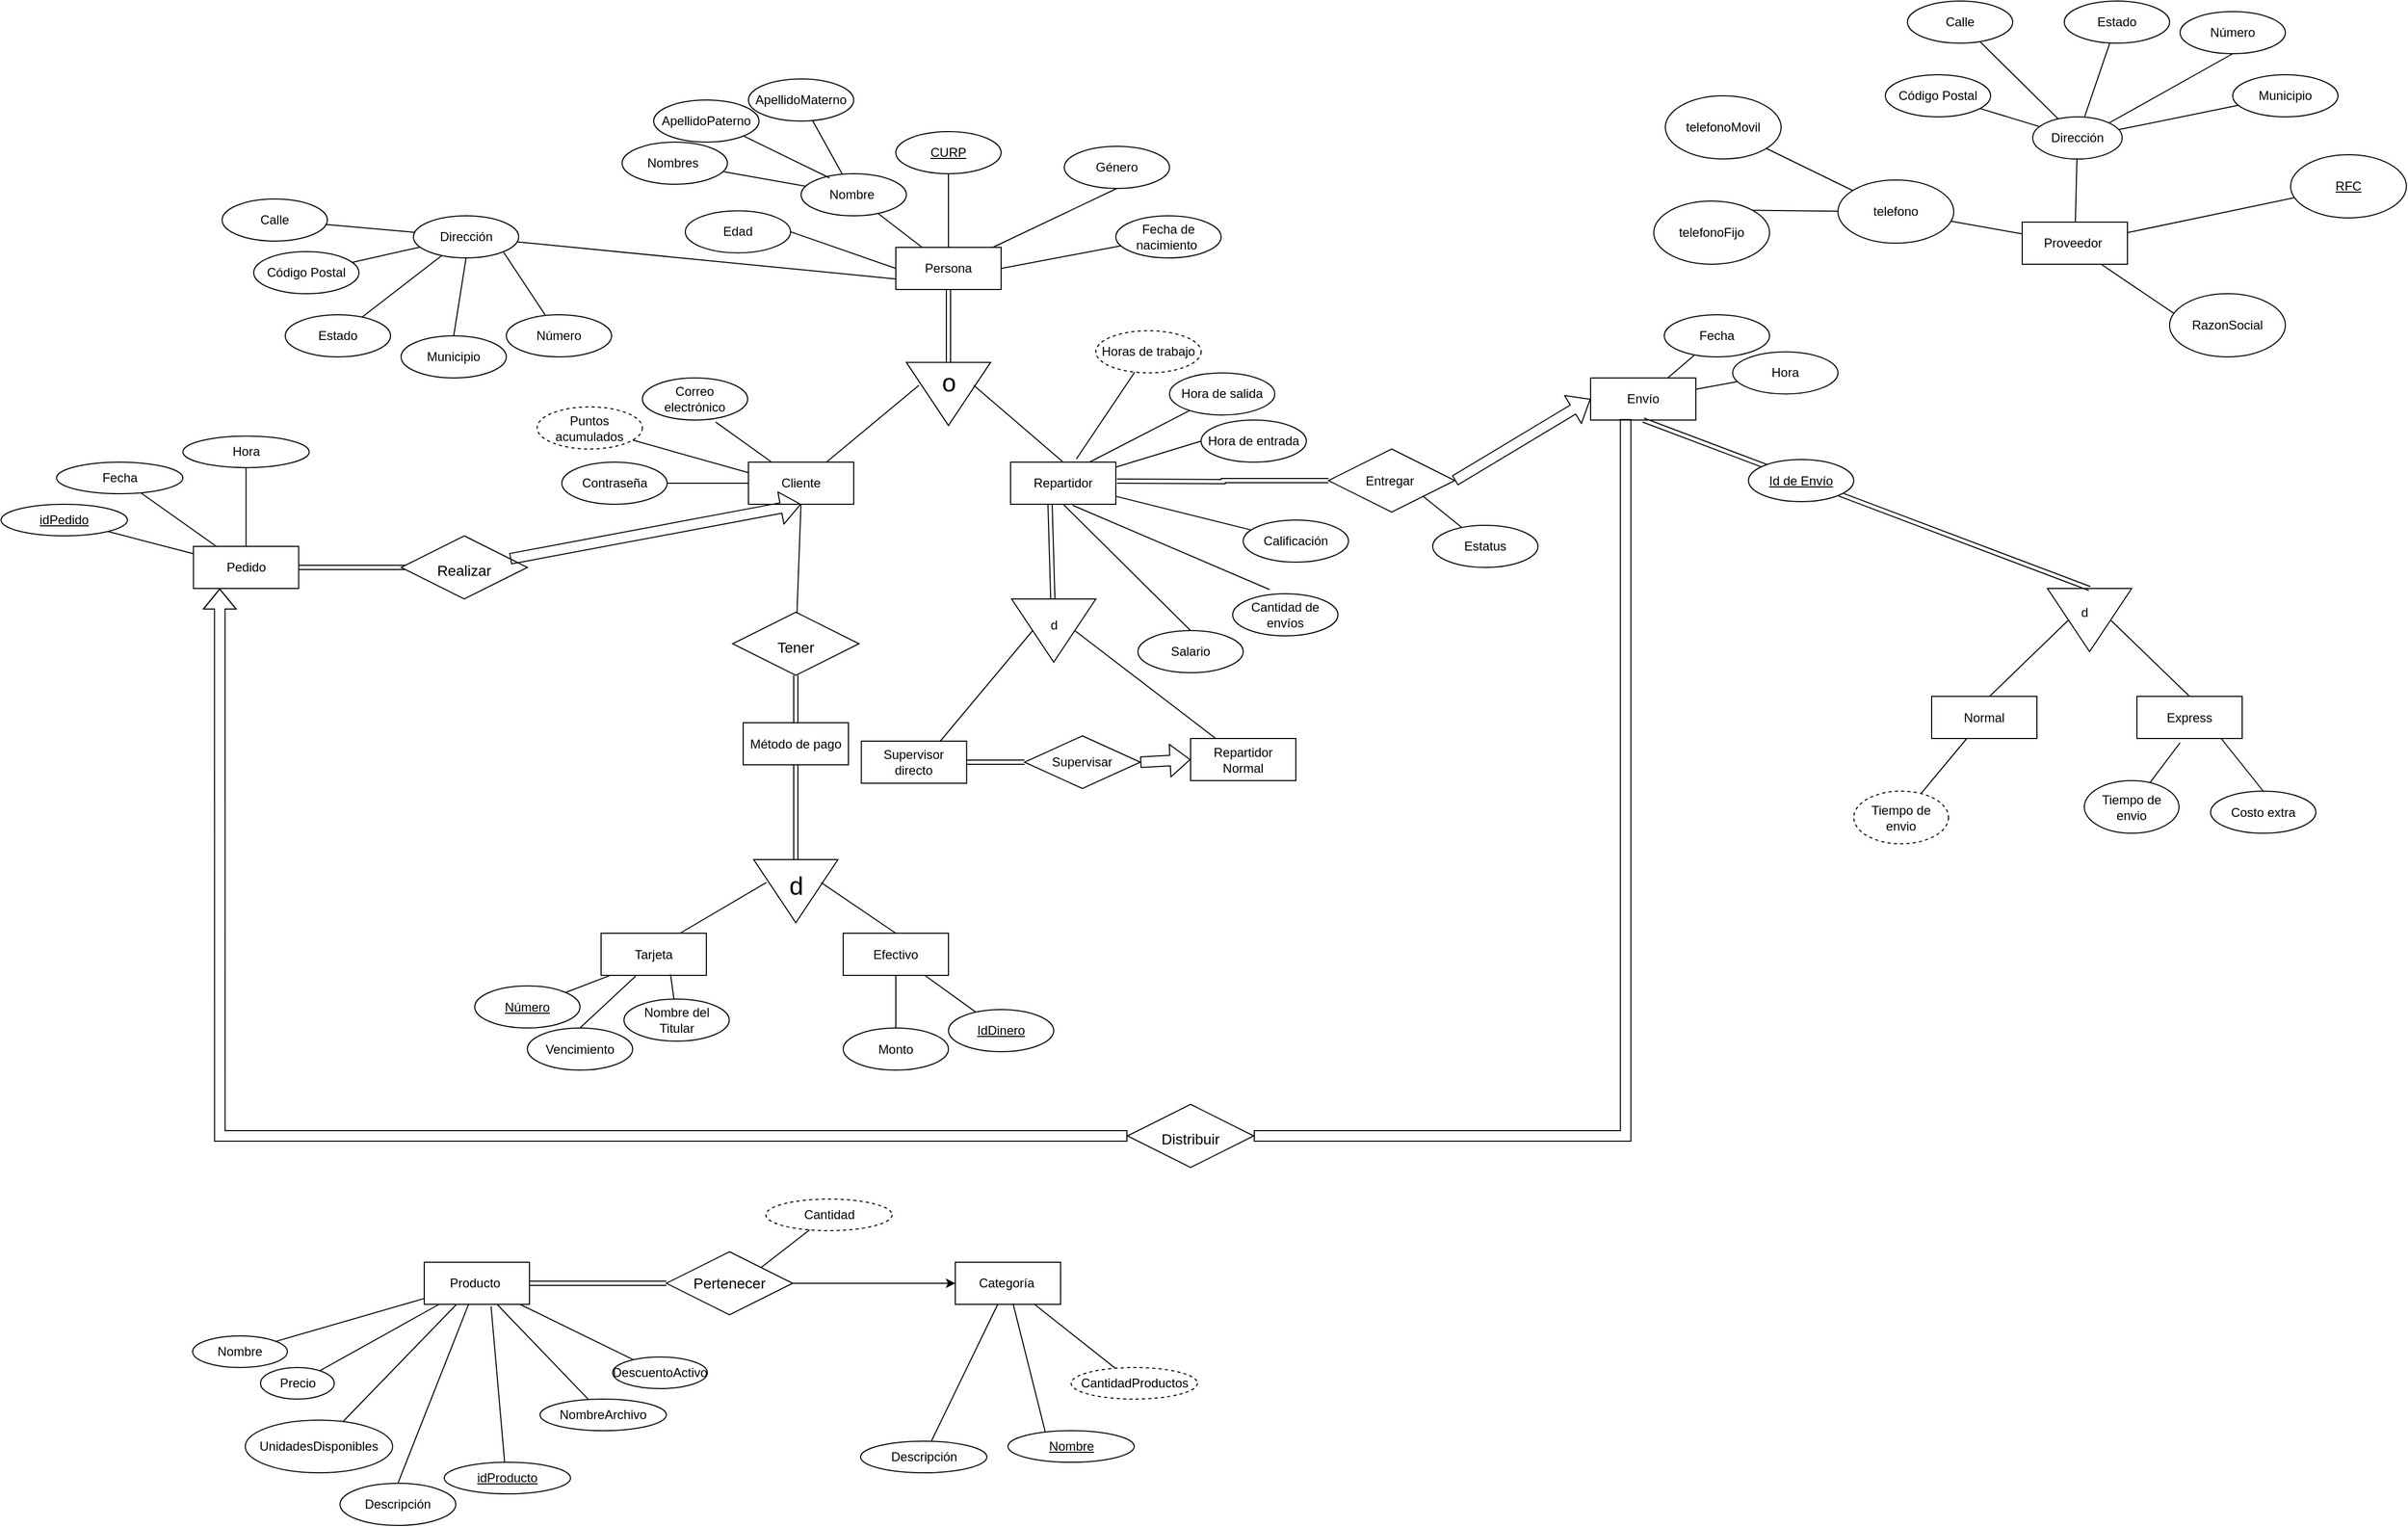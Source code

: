 <mxfile version="15.5.8" type="google"><diagram id="r51IKXfmJ5CXEu70TDEH" name="Page-1"><mxGraphModel dx="1818" dy="1662" grid="1" gridSize="10" guides="1" tooltips="1" connect="1" arrows="1" fold="1" page="1" pageScale="1" pageWidth="827" pageHeight="1169" math="0" shadow="0"><root><mxCell id="0"/><mxCell id="1" parent="0"/><mxCell id="JWpVpYklfuY30znDX_oV-1" value="Persona" style="whiteSpace=wrap;html=1;align=center;" parent="1" vertex="1"><mxGeometry x="150" y="-424" width="100" height="40" as="geometry"/></mxCell><mxCell id="JWpVpYklfuY30znDX_oV-2" value="Proveedor&amp;nbsp;" style="whiteSpace=wrap;html=1;align=center;" parent="1" vertex="1"><mxGeometry x="1220" y="-448.0" width="100" height="40" as="geometry"/></mxCell><mxCell id="JWpVpYklfuY30znDX_oV-3" value="Producto&amp;nbsp;" style="whiteSpace=wrap;html=1;align=center;" parent="1" vertex="1"><mxGeometry x="-298" y="540" width="100" height="40" as="geometry"/></mxCell><mxCell id="xQgZ9O0J-ktC7i81L3Jg-25" style="edgeStyle=none;rounded=0;orthogonalLoop=1;jettySize=auto;html=1;fontSize=14;endArrow=none;endFill=0;" parent="1" source="JWpVpYklfuY30znDX_oV-6" target="xQgZ9O0J-ktC7i81L3Jg-24" edge="1"><mxGeometry relative="1" as="geometry"/></mxCell><mxCell id="xQgZ9O0J-ktC7i81L3Jg-26" style="edgeStyle=none;rounded=0;orthogonalLoop=1;jettySize=auto;html=1;fontSize=14;endArrow=none;endFill=0;" parent="1" source="JWpVpYklfuY30znDX_oV-6" target="xQgZ9O0J-ktC7i81L3Jg-22" edge="1"><mxGeometry relative="1" as="geometry"/></mxCell><mxCell id="xQgZ9O0J-ktC7i81L3Jg-27" style="edgeStyle=none;rounded=0;orthogonalLoop=1;jettySize=auto;html=1;fontSize=14;endArrow=none;endFill=0;" parent="1" source="JWpVpYklfuY30znDX_oV-6" target="xQgZ9O0J-ktC7i81L3Jg-23" edge="1"><mxGeometry relative="1" as="geometry"/></mxCell><mxCell id="JWpVpYklfuY30znDX_oV-107" style="edgeStyle=orthogonalEdgeStyle;rounded=0;orthogonalLoop=1;jettySize=auto;html=1;exitX=1;exitY=0.5;exitDx=0;exitDy=0;entryX=0.25;entryY=0.5;entryDx=0;entryDy=0;entryPerimeter=0;fontSize=14;shape=link;" parent="1" source="JWpVpYklfuY30znDX_oV-6" target="JWpVpYklfuY30znDX_oV-101" edge="1"><mxGeometry relative="1" as="geometry"/></mxCell><mxCell id="JWpVpYklfuY30znDX_oV-6" value="Pedido" style="whiteSpace=wrap;html=1;align=center;" parent="1" vertex="1"><mxGeometry x="-517.25" y="-140" width="100" height="40" as="geometry"/></mxCell><mxCell id="JWpVpYklfuY30znDX_oV-7" value="Nombre&amp;nbsp;" style="ellipse;whiteSpace=wrap;html=1;align=center;" parent="1" vertex="1"><mxGeometry x="60" y="-494" width="100" height="40" as="geometry"/></mxCell><mxCell id="JWpVpYklfuY30znDX_oV-8" value="ApellidoMaterno" style="ellipse;whiteSpace=wrap;html=1;align=center;" parent="1" vertex="1"><mxGeometry x="10" y="-584" width="100" height="40" as="geometry"/></mxCell><mxCell id="JWpVpYklfuY30znDX_oV-9" value="ApellidoPaterno" style="ellipse;whiteSpace=wrap;html=1;align=center;" parent="1" vertex="1"><mxGeometry x="-80" y="-564" width="100" height="40" as="geometry"/></mxCell><mxCell id="JWpVpYklfuY30znDX_oV-10" value="Nombres&amp;nbsp;" style="ellipse;whiteSpace=wrap;html=1;align=center;" parent="1" vertex="1"><mxGeometry x="-110" y="-524" width="100" height="40" as="geometry"/></mxCell><mxCell id="xQgZ9O0J-ktC7i81L3Jg-17" style="edgeStyle=none;rounded=0;orthogonalLoop=1;jettySize=auto;html=1;fontSize=14;endArrow=none;endFill=0;" parent="1" source="xQgZ9O0J-ktC7i81L3Jg-1" target="JWpVpYklfuY30znDX_oV-3" edge="1"><mxGeometry relative="1" as="geometry"/></mxCell><mxCell id="xQgZ9O0J-ktC7i81L3Jg-1" value="Nombre" style="ellipse;whiteSpace=wrap;html=1;" parent="1" vertex="1"><mxGeometry x="-518" y="610" width="90" height="30" as="geometry"/></mxCell><mxCell id="xQgZ9O0J-ktC7i81L3Jg-14" style="edgeStyle=none;rounded=0;orthogonalLoop=1;jettySize=auto;html=1;fontSize=14;endArrow=none;endFill=0;" parent="1" source="xQgZ9O0J-ktC7i81L3Jg-2" target="JWpVpYklfuY30znDX_oV-3" edge="1"><mxGeometry relative="1" as="geometry"/></mxCell><mxCell id="xQgZ9O0J-ktC7i81L3Jg-2" value="Precio" style="ellipse;whiteSpace=wrap;html=1;" parent="1" vertex="1"><mxGeometry x="-453.5" y="640" width="70" height="30" as="geometry"/></mxCell><mxCell id="JWpVpYklfuY30znDX_oV-12" value="Dirección" style="ellipse;whiteSpace=wrap;html=1;align=center;" parent="1" vertex="1"><mxGeometry x="-308.25" y="-454" width="100" height="40" as="geometry"/></mxCell><mxCell id="JWpVpYklfuY30znDX_oV-13" value="Calle" style="ellipse;whiteSpace=wrap;html=1;align=center;" parent="1" vertex="1"><mxGeometry x="-490" y="-470" width="100" height="40" as="geometry"/></mxCell><mxCell id="JWpVpYklfuY30znDX_oV-14" value="Estado" style="ellipse;whiteSpace=wrap;html=1;align=center;" parent="1" vertex="1"><mxGeometry x="-430" y="-360" width="100" height="40" as="geometry"/></mxCell><mxCell id="xQgZ9O0J-ktC7i81L3Jg-12" style="rounded=0;orthogonalLoop=1;jettySize=auto;html=1;fontSize=14;endArrow=none;endFill=0;" parent="1" source="xQgZ9O0J-ktC7i81L3Jg-3" target="JWpVpYklfuY30znDX_oV-3" edge="1"><mxGeometry relative="1" as="geometry"/></mxCell><mxCell id="xQgZ9O0J-ktC7i81L3Jg-3" value="UnidadesDisponibles" style="ellipse;whiteSpace=wrap;html=1;" parent="1" vertex="1"><mxGeometry x="-468" y="690" width="140" height="50" as="geometry"/></mxCell><mxCell id="JWpVpYklfuY30znDX_oV-15" value="Municipio" style="ellipse;whiteSpace=wrap;html=1;align=center;" parent="1" vertex="1"><mxGeometry x="-320" y="-340" width="100" height="40" as="geometry"/></mxCell><mxCell id="xQgZ9O0J-ktC7i81L3Jg-13" style="edgeStyle=none;rounded=0;orthogonalLoop=1;jettySize=auto;html=1;exitX=0.5;exitY=0;exitDx=0;exitDy=0;fontSize=14;endArrow=none;endFill=0;" parent="1" source="xQgZ9O0J-ktC7i81L3Jg-4" target="JWpVpYklfuY30znDX_oV-3" edge="1"><mxGeometry relative="1" as="geometry"/></mxCell><mxCell id="xQgZ9O0J-ktC7i81L3Jg-4" value="Descripción" style="ellipse;whiteSpace=wrap;html=1;" parent="1" vertex="1"><mxGeometry x="-378" y="750" width="110" height="40" as="geometry"/></mxCell><mxCell id="JWpVpYklfuY30znDX_oV-16" value="Número" style="ellipse;whiteSpace=wrap;html=1;align=center;" parent="1" vertex="1"><mxGeometry x="-220" y="-360" width="100" height="40" as="geometry"/></mxCell><mxCell id="JWpVpYklfuY30znDX_oV-17" value="Género" style="ellipse;whiteSpace=wrap;html=1;align=center;" parent="1" vertex="1"><mxGeometry x="310" y="-520" width="100" height="40" as="geometry"/></mxCell><mxCell id="xQgZ9O0J-ktC7i81L3Jg-16" style="edgeStyle=none;rounded=0;orthogonalLoop=1;jettySize=auto;html=1;fontSize=14;endArrow=none;endFill=0;" parent="1" source="xQgZ9O0J-ktC7i81L3Jg-7" target="JWpVpYklfuY30znDX_oV-3" edge="1"><mxGeometry relative="1" as="geometry"/></mxCell><mxCell id="xQgZ9O0J-ktC7i81L3Jg-7" value="DescuentoActivo" style="ellipse;whiteSpace=wrap;html=1;" parent="1" vertex="1"><mxGeometry x="-119" y="630" width="90" height="30" as="geometry"/></mxCell><mxCell id="JWpVpYklfuY30znDX_oV-18" value="Código Postal" style="ellipse;whiteSpace=wrap;html=1;align=center;" parent="1" vertex="1"><mxGeometry x="-460" y="-420" width="100" height="40" as="geometry"/></mxCell><mxCell id="xQgZ9O0J-ktC7i81L3Jg-18" style="edgeStyle=none;rounded=0;orthogonalLoop=1;jettySize=auto;html=1;exitX=0.5;exitY=1;exitDx=0;exitDy=0;fontSize=14;endArrow=none;endFill=0;entryX=0.635;entryY=1.05;entryDx=0;entryDy=0;entryPerimeter=0;" parent="1" source="xQgZ9O0J-ktC7i81L3Jg-8" target="JWpVpYklfuY30znDX_oV-3" edge="1"><mxGeometry relative="1" as="geometry"><mxPoint x="-238" y="610" as="targetPoint"/></mxGeometry></mxCell><mxCell id="xQgZ9O0J-ktC7i81L3Jg-8" value="&lt;u&gt;idProducto&lt;/u&gt;" style="ellipse;whiteSpace=wrap;html=1;" parent="1" vertex="1"><mxGeometry x="-279" y="730" width="120" height="30" as="geometry"/></mxCell><mxCell id="xQgZ9O0J-ktC7i81L3Jg-15" style="edgeStyle=none;rounded=0;orthogonalLoop=1;jettySize=auto;html=1;fontSize=14;endArrow=none;endFill=0;" parent="1" source="xQgZ9O0J-ktC7i81L3Jg-11" target="JWpVpYklfuY30znDX_oV-3" edge="1"><mxGeometry relative="1" as="geometry"/></mxCell><mxCell id="xQgZ9O0J-ktC7i81L3Jg-11" value="NombreArchivo" style="ellipse;whiteSpace=wrap;html=1;" parent="1" vertex="1"><mxGeometry x="-188" y="670" width="120" height="30" as="geometry"/></mxCell><mxCell id="JWpVpYklfuY30znDX_oV-19" value="Fecha de nacimiento&amp;nbsp;" style="ellipse;whiteSpace=wrap;html=1;align=center;" parent="1" vertex="1"><mxGeometry x="359" y="-454" width="100" height="40" as="geometry"/></mxCell><mxCell id="OlZsELm2JdhGKpbpxYF_-7" value="telefonoFijo" style="ellipse;whiteSpace=wrap;html=1;" parent="1" vertex="1"><mxGeometry x="870" y="-468.0" width="110" height="60" as="geometry"/></mxCell><mxCell id="OlZsELm2JdhGKpbpxYF_-8" value="telefonoMovil" style="ellipse;whiteSpace=wrap;html=1;" parent="1" vertex="1"><mxGeometry x="881" y="-568" width="110" height="60" as="geometry"/></mxCell><mxCell id="JWpVpYklfuY30znDX_oV-20" value="Edad" style="ellipse;whiteSpace=wrap;html=1;align=center;" parent="1" vertex="1"><mxGeometry x="-50" y="-458.81" width="100" height="40" as="geometry"/></mxCell><mxCell id="_SpOvHch_ThdQkCrJo9O-4" value="Envío" style="rounded=0;whiteSpace=wrap;html=1;" parent="1" vertex="1"><mxGeometry x="810" y="-300" width="100" height="40" as="geometry"/></mxCell><mxCell id="OlZsELm2JdhGKpbpxYF_-12" style="edgeStyle=none;rounded=0;orthogonalLoop=1;jettySize=auto;html=1;fontSize=14;endArrow=none;endFill=0;exitX=1;exitY=0;exitDx=0;exitDy=0;" parent="1" source="OlZsELm2JdhGKpbpxYF_-7" target="OlZsELm2JdhGKpbpxYF_-42" edge="1"><mxGeometry relative="1" as="geometry"><mxPoint x="1531.27" y="-369.094" as="sourcePoint"/><mxPoint x="1080" y="-448.0" as="targetPoint"/><Array as="points"/></mxGeometry></mxCell><mxCell id="JWpVpYklfuY30znDX_oV-26" style="edgeStyle=none;rounded=0;orthogonalLoop=1;jettySize=auto;html=1;fontSize=14;endArrow=none;endFill=0;exitX=1;exitY=0.5;exitDx=0;exitDy=0;entryX=0;entryY=0.5;entryDx=0;entryDy=0;" parent="1" source="JWpVpYklfuY30znDX_oV-20" target="JWpVpYklfuY30znDX_oV-1" edge="1"><mxGeometry relative="1" as="geometry"><mxPoint x="72.918" y="-403.541" as="sourcePoint"/><mxPoint x="207.08" y="-424.462" as="targetPoint"/></mxGeometry></mxCell><mxCell id="OlZsELm2JdhGKpbpxYF_-16" style="edgeStyle=none;rounded=0;orthogonalLoop=1;jettySize=auto;html=1;fontSize=14;endArrow=none;endFill=0;" parent="1" source="OlZsELm2JdhGKpbpxYF_-42" target="OlZsELm2JdhGKpbpxYF_-8" edge="1"><mxGeometry relative="1" as="geometry"><mxPoint x="1150" y="-468.0" as="sourcePoint"/><mxPoint x="1480" y="-357.995" as="targetPoint"/></mxGeometry></mxCell><mxCell id="JWpVpYklfuY30znDX_oV-27" style="edgeStyle=none;rounded=0;orthogonalLoop=1;jettySize=auto;html=1;fontSize=14;endArrow=none;endFill=0;entryX=0.25;entryY=0;entryDx=0;entryDy=0;" parent="1" source="JWpVpYklfuY30znDX_oV-7" target="JWpVpYklfuY30znDX_oV-1" edge="1"><mxGeometry relative="1" as="geometry"><mxPoint x="90" y="-394" as="sourcePoint"/><mxPoint x="160" y="-394" as="targetPoint"/></mxGeometry></mxCell><mxCell id="xQgZ9O0J-ktC7i81L3Jg-22" value="Hora" style="ellipse;whiteSpace=wrap;html=1;" parent="1" vertex="1"><mxGeometry x="-527.25" y="-244.81" width="120" height="30" as="geometry"/></mxCell><mxCell id="xQgZ9O0J-ktC7i81L3Jg-23" value="Fecha" style="ellipse;whiteSpace=wrap;html=1;" parent="1" vertex="1"><mxGeometry x="-647.25" y="-220" width="120" height="30" as="geometry"/></mxCell><mxCell id="xQgZ9O0J-ktC7i81L3Jg-24" value="&lt;u&gt;idPedido&lt;/u&gt;" style="ellipse;whiteSpace=wrap;html=1;" parent="1" vertex="1"><mxGeometry x="-700" y="-180" width="120" height="30" as="geometry"/></mxCell><mxCell id="JWpVpYklfuY30znDX_oV-29" style="edgeStyle=none;rounded=0;orthogonalLoop=1;jettySize=auto;html=1;fontSize=14;endArrow=none;endFill=0;" parent="1" source="JWpVpYklfuY30znDX_oV-10" target="JWpVpYklfuY30znDX_oV-7" edge="1"><mxGeometry relative="1" as="geometry"><mxPoint x="100" y="-384" as="sourcePoint"/><mxPoint x="170" y="-384" as="targetPoint"/></mxGeometry></mxCell><mxCell id="OlZsELm2JdhGKpbpxYF_-17" style="edgeStyle=none;rounded=0;orthogonalLoop=1;jettySize=auto;html=1;fontSize=14;endArrow=none;endFill=0;" parent="1" source="JWpVpYklfuY30znDX_oV-13" target="JWpVpYklfuY30znDX_oV-12" edge="1"><mxGeometry relative="1" as="geometry"><mxPoint x="-250" y="-500" as="sourcePoint"/><mxPoint x="-180" y="-500" as="targetPoint"/></mxGeometry></mxCell><mxCell id="JWpVpYklfuY30znDX_oV-30" style="edgeStyle=none;rounded=0;orthogonalLoop=1;jettySize=auto;html=1;fontSize=14;endArrow=none;endFill=0;exitX=1;exitY=1;exitDx=0;exitDy=0;entryX=0.27;entryY=0.1;entryDx=0;entryDy=0;entryPerimeter=0;" parent="1" source="JWpVpYklfuY30znDX_oV-9" target="JWpVpYklfuY30znDX_oV-7" edge="1"><mxGeometry relative="1" as="geometry"><mxPoint x="110" y="-374" as="sourcePoint"/><mxPoint x="180" y="-374" as="targetPoint"/></mxGeometry></mxCell><mxCell id="JWpVpYklfuY30znDX_oV-31" style="edgeStyle=none;rounded=0;orthogonalLoop=1;jettySize=auto;html=1;fontSize=14;endArrow=none;endFill=0;" parent="1" source="JWpVpYklfuY30znDX_oV-8" target="JWpVpYklfuY30znDX_oV-7" edge="1"><mxGeometry relative="1" as="geometry"><mxPoint x="75.355" y="-509.858" as="sourcePoint"/><mxPoint x="97" y="-480" as="targetPoint"/></mxGeometry></mxCell><mxCell id="JWpVpYklfuY30znDX_oV-32" style="edgeStyle=none;rounded=0;orthogonalLoop=1;jettySize=auto;html=1;fontSize=14;endArrow=none;endFill=0;entryX=0.5;entryY=0;entryDx=0;entryDy=0;exitX=0.5;exitY=1;exitDx=0;exitDy=0;" parent="1" source="JWpVpYklfuY30znDX_oV-38" target="JWpVpYklfuY30znDX_oV-1" edge="1"><mxGeometry relative="1" as="geometry"><mxPoint x="200" y="-484" as="sourcePoint"/><mxPoint x="107" y="-470" as="targetPoint"/></mxGeometry></mxCell><mxCell id="OlZsELm2JdhGKpbpxYF_-20" style="edgeStyle=none;rounded=0;orthogonalLoop=1;jettySize=auto;html=1;fontSize=14;endArrow=none;endFill=0;entryX=1;entryY=1;entryDx=0;entryDy=0;" parent="1" source="JWpVpYklfuY30znDX_oV-16" target="JWpVpYklfuY30znDX_oV-12" edge="1"><mxGeometry relative="1" as="geometry"><mxPoint x="-220" y="-470" as="sourcePoint"/><mxPoint x="-150" y="-470" as="targetPoint"/></mxGeometry></mxCell><mxCell id="OlZsELm2JdhGKpbpxYF_-21" style="edgeStyle=none;rounded=0;orthogonalLoop=1;jettySize=auto;html=1;fontSize=14;endArrow=none;endFill=0;entryX=0;entryY=0.75;entryDx=0;entryDy=0;" parent="1" source="JWpVpYklfuY30znDX_oV-12" target="JWpVpYklfuY30znDX_oV-1" edge="1"><mxGeometry relative="1" as="geometry"><mxPoint x="-370" y="-394.81" as="sourcePoint"/><mxPoint y="-463.995" as="targetPoint"/></mxGeometry></mxCell><mxCell id="OlZsELm2JdhGKpbpxYF_-22" style="edgeStyle=none;rounded=0;orthogonalLoop=1;jettySize=auto;html=1;fontSize=14;endArrow=none;endFill=0;exitX=0.5;exitY=0;exitDx=0;exitDy=0;entryX=0.5;entryY=1;entryDx=0;entryDy=0;" parent="1" source="JWpVpYklfuY30znDX_oV-15" target="JWpVpYklfuY30znDX_oV-12" edge="1"><mxGeometry relative="1" as="geometry"><mxPoint x="-200" y="-450" as="sourcePoint"/><mxPoint x="-130" y="-450" as="targetPoint"/></mxGeometry></mxCell><mxCell id="OlZsELm2JdhGKpbpxYF_-23" style="edgeStyle=none;rounded=0;orthogonalLoop=1;jettySize=auto;html=1;fontSize=14;endArrow=none;endFill=0;" parent="1" source="JWpVpYklfuY30znDX_oV-12" target="JWpVpYklfuY30znDX_oV-14" edge="1"><mxGeometry relative="1" as="geometry"><mxPoint x="-190" y="-440" as="sourcePoint"/><mxPoint x="-120" y="-440" as="targetPoint"/></mxGeometry></mxCell><mxCell id="OlZsELm2JdhGKpbpxYF_-24" style="edgeStyle=none;rounded=0;orthogonalLoop=1;jettySize=auto;html=1;fontSize=14;endArrow=none;endFill=0;" parent="1" source="JWpVpYklfuY30znDX_oV-12" target="JWpVpYklfuY30znDX_oV-18" edge="1"><mxGeometry relative="1" as="geometry"><mxPoint x="-180" y="-430" as="sourcePoint"/><mxPoint x="-110" y="-430" as="targetPoint"/></mxGeometry></mxCell><mxCell id="JWpVpYklfuY30znDX_oV-35" style="edgeStyle=none;rounded=0;orthogonalLoop=1;jettySize=auto;html=1;fontSize=14;endArrow=none;endFill=0;entryX=0.75;entryY=1;entryDx=0;entryDy=0;" parent="1" source="JWpVpYklfuY30znDX_oV-138" edge="1"><mxGeometry relative="1" as="geometry"><mxPoint x="95" y="107.5" as="sourcePoint"/><mxPoint x="60" y="-182.5" as="targetPoint"/></mxGeometry></mxCell><mxCell id="JWpVpYklfuY30znDX_oV-36" style="edgeStyle=none;rounded=0;orthogonalLoop=1;jettySize=auto;html=1;fontSize=14;endArrow=none;endFill=0;entryX=1;entryY=0.5;entryDx=0;entryDy=0;" parent="1" source="JWpVpYklfuY30znDX_oV-19" target="JWpVpYklfuY30znDX_oV-1" edge="1"><mxGeometry relative="1" as="geometry"><mxPoint x="230" y="-454" as="sourcePoint"/><mxPoint x="230" y="-394" as="targetPoint"/></mxGeometry></mxCell><mxCell id="_SpOvHch_ThdQkCrJo9O-9" value="Entregar&amp;nbsp;" style="shape=rhombus;perimeter=rhombusPerimeter;whiteSpace=wrap;html=1;align=center;" parent="1" vertex="1"><mxGeometry x="561" y="-232.5" width="120" height="60" as="geometry"/></mxCell><mxCell id="OlZsELm2JdhGKpbpxYF_-27" value="Dirección" style="ellipse;whiteSpace=wrap;html=1;align=center;" parent="1" vertex="1"><mxGeometry x="1230" y="-548" width="85" height="40" as="geometry"/></mxCell><mxCell id="OlZsELm2JdhGKpbpxYF_-28" value="Calle" style="ellipse;whiteSpace=wrap;html=1;align=center;" parent="1" vertex="1"><mxGeometry x="1111" y="-658" width="100" height="40" as="geometry"/></mxCell><mxCell id="OlZsELm2JdhGKpbpxYF_-29" value="Estado" style="ellipse;whiteSpace=wrap;html=1;align=center;" parent="1" vertex="1"><mxGeometry x="1260" y="-658" width="100" height="40" as="geometry"/></mxCell><mxCell id="OlZsELm2JdhGKpbpxYF_-30" value="Municipio" style="ellipse;whiteSpace=wrap;html=1;align=center;" parent="1" vertex="1"><mxGeometry x="1420" y="-588" width="100" height="40" as="geometry"/></mxCell><mxCell id="OlZsELm2JdhGKpbpxYF_-31" value="Número" style="ellipse;whiteSpace=wrap;html=1;align=center;" parent="1" vertex="1"><mxGeometry x="1370" y="-648" width="100" height="40" as="geometry"/></mxCell><mxCell id="OlZsELm2JdhGKpbpxYF_-32" value="Código Postal" style="ellipse;whiteSpace=wrap;html=1;align=center;" parent="1" vertex="1"><mxGeometry x="1090" y="-588" width="100" height="40" as="geometry"/></mxCell><mxCell id="OlZsELm2JdhGKpbpxYF_-33" style="edgeStyle=none;rounded=0;orthogonalLoop=1;jettySize=auto;html=1;fontSize=14;endArrow=none;endFill=0;" parent="1" source="OlZsELm2JdhGKpbpxYF_-28" target="OlZsELm2JdhGKpbpxYF_-27" edge="1"><mxGeometry relative="1" as="geometry"><mxPoint x="1380" y="-598" as="sourcePoint"/><mxPoint x="1450" y="-598" as="targetPoint"/></mxGeometry></mxCell><mxCell id="OlZsELm2JdhGKpbpxYF_-34" style="edgeStyle=none;rounded=0;orthogonalLoop=1;jettySize=auto;html=1;fontSize=14;endArrow=none;endFill=0;" parent="1" source="OlZsELm2JdhGKpbpxYF_-27" target="JWpVpYklfuY30znDX_oV-2" edge="1"><mxGeometry relative="1" as="geometry"><mxPoint x="1581.41" y="-570.717" as="sourcePoint"/><mxPoint x="1531.5" y="-587" as="targetPoint"/></mxGeometry></mxCell><mxCell id="OlZsELm2JdhGKpbpxYF_-35" style="edgeStyle=none;rounded=0;orthogonalLoop=1;jettySize=auto;html=1;fontSize=14;endArrow=none;endFill=0;" parent="1" source="OlZsELm2JdhGKpbpxYF_-27" target="OlZsELm2JdhGKpbpxYF_-30" edge="1"><mxGeometry relative="1" as="geometry"><mxPoint x="1610" y="-498.0" as="sourcePoint"/><mxPoint x="1511.818" y="-588" as="targetPoint"/></mxGeometry></mxCell><mxCell id="OlZsELm2JdhGKpbpxYF_-39" style="edgeStyle=none;rounded=0;orthogonalLoop=1;jettySize=auto;html=1;fontSize=14;endArrow=none;endFill=0;" parent="1" source="OlZsELm2JdhGKpbpxYF_-27" target="OlZsELm2JdhGKpbpxYF_-29" edge="1"><mxGeometry relative="1" as="geometry"><mxPoint x="1440" y="-538" as="sourcePoint"/><mxPoint x="1510" y="-538" as="targetPoint"/></mxGeometry></mxCell><mxCell id="OlZsELm2JdhGKpbpxYF_-40" style="edgeStyle=none;rounded=0;orthogonalLoop=1;jettySize=auto;html=1;fontSize=14;endArrow=none;endFill=0;" parent="1" source="OlZsELm2JdhGKpbpxYF_-27" target="OlZsELm2JdhGKpbpxYF_-32" edge="1"><mxGeometry relative="1" as="geometry"><mxPoint x="1450" y="-528" as="sourcePoint"/><mxPoint x="1520" y="-528" as="targetPoint"/></mxGeometry></mxCell><mxCell id="OlZsELm2JdhGKpbpxYF_-41" style="edgeStyle=none;rounded=0;orthogonalLoop=1;jettySize=auto;html=1;fontSize=14;endArrow=none;endFill=0;entryX=0.5;entryY=1;entryDx=0;entryDy=0;exitX=1;exitY=0;exitDx=0;exitDy=0;" parent="1" source="OlZsELm2JdhGKpbpxYF_-27" target="OlZsELm2JdhGKpbpxYF_-31" edge="1"><mxGeometry relative="1" as="geometry"><mxPoint x="1380" y="-528" as="sourcePoint"/><mxPoint x="1490" y="-519" as="targetPoint"/></mxGeometry></mxCell><mxCell id="JWpVpYklfuY30znDX_oV-38" value="CURP" style="ellipse;whiteSpace=wrap;html=1;align=center;fontStyle=4;" parent="1" vertex="1"><mxGeometry x="150" y="-534" width="100" height="40" as="geometry"/></mxCell><mxCell id="OlZsELm2JdhGKpbpxYF_-42" value="telefono" style="ellipse;whiteSpace=wrap;html=1;" parent="1" vertex="1"><mxGeometry x="1045" y="-488.0" width="110" height="60" as="geometry"/></mxCell><mxCell id="OlZsELm2JdhGKpbpxYF_-43" style="edgeStyle=none;rounded=0;orthogonalLoop=1;jettySize=auto;html=1;fontSize=14;endArrow=none;endFill=0;" parent="1" source="OlZsELm2JdhGKpbpxYF_-42" target="JWpVpYklfuY30znDX_oV-2" edge="1"><mxGeometry relative="1" as="geometry"><mxPoint x="1170.001" y="-428.003" as="sourcePoint"/><mxPoint x="1230.937" y="-421.972" as="targetPoint"/><Array as="points"/></mxGeometry></mxCell><mxCell id="_SpOvHch_ThdQkCrJo9O-12" value="Normal" style="whiteSpace=wrap;html=1;align=center;" parent="1" vertex="1"><mxGeometry x="1134" y="2.5" width="100" height="40" as="geometry"/></mxCell><mxCell id="_SpOvHch_ThdQkCrJo9O-13" value="Express" style="whiteSpace=wrap;html=1;align=center;" parent="1" vertex="1"><mxGeometry x="1329" y="2.5" width="100" height="40" as="geometry"/></mxCell><mxCell id="_SpOvHch_ThdQkCrJo9O-15" value="Costo extra" style="ellipse;whiteSpace=wrap;html=1;align=center;" parent="1" vertex="1"><mxGeometry x="1399" y="92.5" width="100" height="40" as="geometry"/></mxCell><mxCell id="_SpOvHch_ThdQkCrJo9O-16" style="edgeStyle=none;rounded=0;orthogonalLoop=1;jettySize=auto;html=1;fontSize=14;endArrow=none;endFill=0;exitX=0.5;exitY=0;exitDx=0;exitDy=0;" parent="1" source="_SpOvHch_ThdQkCrJo9O-15" edge="1"><mxGeometry relative="1" as="geometry"><mxPoint x="1424" y="-50" as="sourcePoint"/><mxPoint x="1409" y="42.5" as="targetPoint"/></mxGeometry></mxCell><mxCell id="OlZsELm2JdhGKpbpxYF_-44" value="&lt;u&gt;RFC&lt;/u&gt;" style="ellipse;whiteSpace=wrap;html=1;" parent="1" vertex="1"><mxGeometry x="1475" y="-512" width="110" height="60" as="geometry"/></mxCell><mxCell id="OlZsELm2JdhGKpbpxYF_-45" value="RazonSocial" style="ellipse;whiteSpace=wrap;html=1;" parent="1" vertex="1"><mxGeometry x="1360" y="-380" width="110" height="60" as="geometry"/></mxCell><mxCell id="OlZsELm2JdhGKpbpxYF_-46" style="edgeStyle=none;rounded=0;orthogonalLoop=1;jettySize=auto;html=1;fontSize=14;endArrow=none;endFill=0;" parent="1" target="OlZsELm2JdhGKpbpxYF_-44" edge="1"><mxGeometry relative="1" as="geometry"><mxPoint x="1320" y="-438" as="sourcePoint"/><mxPoint x="1280.5" y="-438" as="targetPoint"/></mxGeometry></mxCell><mxCell id="OlZsELm2JdhGKpbpxYF_-47" style="edgeStyle=none;rounded=0;orthogonalLoop=1;jettySize=auto;html=1;fontSize=14;endArrow=none;endFill=0;entryX=0.036;entryY=0.309;entryDx=0;entryDy=0;entryPerimeter=0;exitX=0.75;exitY=1;exitDx=0;exitDy=0;" parent="1" source="JWpVpYklfuY30znDX_oV-2" target="OlZsELm2JdhGKpbpxYF_-45" edge="1"><mxGeometry relative="1" as="geometry"><mxPoint x="1320" y="-418" as="sourcePoint"/><mxPoint x="1215.24" y="-329.5" as="targetPoint"/></mxGeometry></mxCell><mxCell id="JWpVpYklfuY30znDX_oV-78" value="" style="triangle;whiteSpace=wrap;html=1;rotation=90;" parent="1" vertex="1"><mxGeometry x="170" y="-324.81" width="60" height="80" as="geometry"/></mxCell><mxCell id="JWpVpYklfuY30znDX_oV-82" value="" style="endArrow=none;html=1;rounded=0;entryX=0.363;entryY=0.85;entryDx=0;entryDy=0;entryPerimeter=0;" parent="1" source="JWpVpYklfuY30znDX_oV-84" target="JWpVpYklfuY30znDX_oV-78" edge="1"><mxGeometry width="50" height="50" relative="1" as="geometry"><mxPoint x="30" y="-180" as="sourcePoint"/><mxPoint x="150" y="-290" as="targetPoint"/></mxGeometry></mxCell><mxCell id="JWpVpYklfuY30znDX_oV-83" value="" style="endArrow=none;html=1;rounded=0;entryX=0.363;entryY=0.2;entryDx=0;entryDy=0;entryPerimeter=0;exitX=0.5;exitY=0;exitDx=0;exitDy=0;" parent="1" source="JWpVpYklfuY30znDX_oV-85" target="JWpVpYklfuY30znDX_oV-78" edge="1"><mxGeometry width="50" height="50" relative="1" as="geometry"><mxPoint x="370" y="-190" as="sourcePoint"/><mxPoint x="182" y="-283.03" as="targetPoint"/></mxGeometry></mxCell><mxCell id="JWpVpYklfuY30znDX_oV-84" value="Cliente" style="whiteSpace=wrap;html=1;align=center;" parent="1" vertex="1"><mxGeometry x="10" y="-220" width="100" height="40" as="geometry"/></mxCell><mxCell id="JWpVpYklfuY30znDX_oV-85" value="Repartidor" style="whiteSpace=wrap;html=1;align=center;" parent="1" vertex="1"><mxGeometry x="259" y="-220" width="100" height="40" as="geometry"/></mxCell><mxCell id="_SpOvHch_ThdQkCrJo9O-18" value="" style="triangle;whiteSpace=wrap;html=1;rotation=90;" parent="1" vertex="1"><mxGeometry x="1254" y="-110" width="60" height="80" as="geometry"/></mxCell><mxCell id="_SpOvHch_ThdQkCrJo9O-19" style="edgeStyle=none;rounded=0;orthogonalLoop=1;jettySize=auto;html=1;fontSize=14;endArrow=none;endFill=0;exitX=0.5;exitY=1;exitDx=0;exitDy=0;" parent="1" source="_SpOvHch_ThdQkCrJo9O-18" edge="1"><mxGeometry relative="1" as="geometry"><mxPoint x="1194" y="-60" as="sourcePoint"/><mxPoint x="1189" y="2.5" as="targetPoint"/></mxGeometry></mxCell><mxCell id="JWpVpYklfuY30znDX_oV-86" style="edgeStyle=none;rounded=0;orthogonalLoop=1;jettySize=auto;html=1;fontSize=14;endArrow=none;endFill=0;exitX=0.5;exitY=1;exitDx=0;exitDy=0;" parent="1" source="JWpVpYklfuY30znDX_oV-17" target="JWpVpYklfuY30znDX_oV-1" edge="1"><mxGeometry relative="1" as="geometry"><mxPoint x="382.032" y="-408.357" as="sourcePoint"/><mxPoint x="260" y="-394" as="targetPoint"/></mxGeometry></mxCell><mxCell id="_SpOvHch_ThdQkCrJo9O-20" style="edgeStyle=none;rounded=0;orthogonalLoop=1;jettySize=auto;html=1;fontSize=14;endArrow=none;endFill=0;entryX=0.5;entryY=0;entryDx=0;entryDy=0;exitX=0.5;exitY=0;exitDx=0;exitDy=0;" parent="1" source="_SpOvHch_ThdQkCrJo9O-13" target="_SpOvHch_ThdQkCrJo9O-18" edge="1"><mxGeometry relative="1" as="geometry"><mxPoint x="1214" y="-160" as="sourcePoint"/><mxPoint x="1144" y="-160" as="targetPoint"/><Array as="points"/></mxGeometry></mxCell><mxCell id="xQgZ9O0J-ktC7i81L3Jg-28" style="edgeStyle=none;rounded=0;orthogonalLoop=1;jettySize=auto;html=1;fontSize=14;endArrow=none;endFill=0;shape=link;exitX=0.5;exitY=1;exitDx=0;exitDy=0;entryX=0;entryY=0.5;entryDx=0;entryDy=0;" parent="1" source="JWpVpYklfuY30znDX_oV-1" target="JWpVpYklfuY30znDX_oV-78" edge="1"><mxGeometry relative="1" as="geometry"><mxPoint x="133.17" y="-344.81" as="sourcePoint"/><mxPoint x="50.003" y="-303.226" as="targetPoint"/></mxGeometry></mxCell><mxCell id="JWpVpYklfuY30znDX_oV-89" value="Calificación" style="ellipse;whiteSpace=wrap;html=1;align=center;" parent="1" vertex="1"><mxGeometry x="480" y="-165" width="100" height="40" as="geometry"/></mxCell><mxCell id="JWpVpYklfuY30znDX_oV-90" value="Cantidad de envíos" style="ellipse;whiteSpace=wrap;html=1;align=center;" parent="1" vertex="1"><mxGeometry x="470" y="-95" width="100" height="40" as="geometry"/></mxCell><mxCell id="JWpVpYklfuY30znDX_oV-91" value="Salario" style="ellipse;whiteSpace=wrap;html=1;align=center;" parent="1" vertex="1"><mxGeometry x="380" y="-60" width="100" height="40" as="geometry"/></mxCell><mxCell id="JWpVpYklfuY30znDX_oV-92" style="edgeStyle=none;rounded=0;orthogonalLoop=1;jettySize=auto;html=1;fontSize=14;endArrow=none;endFill=0;exitX=0.5;exitY=1;exitDx=0;exitDy=0;entryX=0.5;entryY=0;entryDx=0;entryDy=0;" parent="1" source="JWpVpYklfuY30znDX_oV-85" target="JWpVpYklfuY30znDX_oV-91" edge="1"><mxGeometry relative="1" as="geometry"><mxPoint x="65" y="-170" as="sourcePoint"/><mxPoint x="15.725" y="-137.15" as="targetPoint"/></mxGeometry></mxCell><mxCell id="JWpVpYklfuY30znDX_oV-93" style="edgeStyle=none;rounded=0;orthogonalLoop=1;jettySize=auto;html=1;fontSize=14;endArrow=none;endFill=0;exitX=0.59;exitY=1.025;exitDx=0;exitDy=0;exitPerimeter=0;entryX=0.35;entryY=-0.1;entryDx=0;entryDy=0;entryPerimeter=0;" parent="1" source="JWpVpYklfuY30znDX_oV-85" target="JWpVpYklfuY30znDX_oV-90" edge="1"><mxGeometry relative="1" as="geometry"><mxPoint x="75" y="-160" as="sourcePoint"/><mxPoint x="25.725" y="-127.15" as="targetPoint"/></mxGeometry></mxCell><mxCell id="JWpVpYklfuY30znDX_oV-94" style="edgeStyle=none;rounded=0;orthogonalLoop=1;jettySize=auto;html=1;fontSize=14;endArrow=none;endFill=0;" parent="1" source="JWpVpYklfuY30znDX_oV-85" target="JWpVpYklfuY30znDX_oV-89" edge="1"><mxGeometry relative="1" as="geometry"><mxPoint x="85" y="-150" as="sourcePoint"/><mxPoint x="35.725" y="-117.15" as="targetPoint"/></mxGeometry></mxCell><mxCell id="JWpVpYklfuY30znDX_oV-97" style="edgeStyle=none;rounded=0;orthogonalLoop=1;jettySize=auto;html=1;fontSize=14;endArrow=none;endFill=0;shape=link;exitX=0.5;exitY=1;exitDx=0;exitDy=0;entryX=0;entryY=0.5;entryDx=0;entryDy=0;" parent="1" source="_SpOvHch_ThdQkCrJo9O-4" target="_SpOvHch_ThdQkCrJo9O-18" edge="1"><mxGeometry relative="1" as="geometry"><mxPoint x="914.5" y="-162.5" as="sourcePoint"/><mxPoint x="914.5" y="-93.31" as="targetPoint"/></mxGeometry></mxCell><mxCell id="JWpVpYklfuY30znDX_oV-98" value="o" style="text;html=1;align=center;verticalAlign=middle;resizable=0;points=[];autosize=1;strokeColor=none;fillColor=none;fontSize=24;" parent="1" vertex="1"><mxGeometry x="185" y="-309.81" width="30" height="30" as="geometry"/></mxCell><mxCell id="OlZsELm2JdhGKpbpxYF_-48" value="d" style="text;html=1;align=center;verticalAlign=middle;resizable=0;points=[];autosize=1;strokeColor=none;fillColor=none;" parent="1" vertex="1"><mxGeometry x="1269" y="-87.5" width="20" height="20" as="geometry"/></mxCell><mxCell id="JWpVpYklfuY30znDX_oV-101" value="&lt;font style=&quot;font-size: 14px&quot;&gt;Realizar&lt;/font&gt;" style="shape=rhombus;perimeter=rhombusPerimeter;whiteSpace=wrap;html=1;align=center;fontSize=24;" parent="1" vertex="1"><mxGeometry x="-320" y="-150" width="120" height="60" as="geometry"/></mxCell><mxCell id="xQgZ9O0J-ktC7i81L3Jg-29" value="" style="shape=flexArrow;endArrow=classic;html=1;rounded=1;fontSize=14;entryX=0.5;entryY=1;entryDx=0;entryDy=0;" parent="1" source="JWpVpYklfuY30znDX_oV-101" target="JWpVpYklfuY30znDX_oV-84" edge="1"><mxGeometry width="50" height="50" relative="1" as="geometry"><mxPoint x="-242.75" y="5" as="sourcePoint"/><mxPoint x="37.25" y="5" as="targetPoint"/><Array as="points"/></mxGeometry></mxCell><mxCell id="u_hqTvcBXaMMTBHi3DsP-1" style="edgeStyle=none;rounded=0;orthogonalLoop=1;jettySize=auto;html=1;fontSize=14;endArrow=none;endFill=0;shape=link;exitX=0.375;exitY=0.988;exitDx=0;exitDy=0;exitPerimeter=0;" parent="1" source="JWpVpYklfuY30znDX_oV-85" target="u_hqTvcBXaMMTBHi3DsP-3" edge="1"><mxGeometry relative="1" as="geometry"><mxPoint x="280" y="-170" as="sourcePoint"/><mxPoint x="290" y="-80" as="targetPoint"/></mxGeometry></mxCell><mxCell id="u_hqTvcBXaMMTBHi3DsP-3" value="" style="triangle;whiteSpace=wrap;html=1;rotation=90;" parent="1" vertex="1"><mxGeometry x="270" y="-100" width="60" height="80" as="geometry"/></mxCell><mxCell id="JWpVpYklfuY30znDX_oV-109" style="edgeStyle=orthogonalEdgeStyle;rounded=0;orthogonalLoop=1;jettySize=auto;html=1;fontSize=14;shape=link;" parent="1" target="_SpOvHch_ThdQkCrJo9O-9" edge="1"><mxGeometry relative="1" as="geometry"><mxPoint x="360" y="-202" as="sourcePoint"/><mxPoint x="519" y="-203" as="targetPoint"/></mxGeometry></mxCell><mxCell id="u_hqTvcBXaMMTBHi3DsP-4" value="&lt;font style=&quot;vertical-align: inherit&quot;&gt;&lt;font style=&quot;vertical-align: inherit&quot;&gt;Supervisor &lt;br&gt;directo&lt;/font&gt;&lt;/font&gt;" style="whiteSpace=wrap;html=1;align=center;" parent="1" vertex="1"><mxGeometry x="117.25" y="45" width="100" height="40" as="geometry"/></mxCell><mxCell id="u_hqTvcBXaMMTBHi3DsP-5" style="edgeStyle=none;rounded=0;orthogonalLoop=1;jettySize=auto;html=1;fontSize=14;endArrow=none;endFill=0;entryX=0.5;entryY=1;entryDx=0;entryDy=0;exitX=0.75;exitY=0;exitDx=0;exitDy=0;" parent="1" source="u_hqTvcBXaMMTBHi3DsP-4" target="u_hqTvcBXaMMTBHi3DsP-3" edge="1"><mxGeometry relative="1" as="geometry"><mxPoint x="190" y="50" as="sourcePoint"/><mxPoint x="202.5" y="-110" as="targetPoint"/></mxGeometry></mxCell><mxCell id="u_hqTvcBXaMMTBHi3DsP-6" value="d" style="text;html=1;align=center;verticalAlign=middle;resizable=0;points=[];autosize=1;strokeColor=none;fillColor=none;" parent="1" vertex="1"><mxGeometry x="290" y="-75" width="20" height="20" as="geometry"/></mxCell><mxCell id="u_hqTvcBXaMMTBHi3DsP-7" value="Repartidor Normal" style="whiteSpace=wrap;html=1;align=center;" parent="1" vertex="1"><mxGeometry x="430" y="42.5" width="100" height="40" as="geometry"/></mxCell><mxCell id="JWpVpYklfuY30znDX_oV-111" value="" style="shape=flexArrow;endArrow=classic;html=1;rounded=1;fontSize=14;exitX=1;exitY=0.5;exitDx=0;exitDy=0;entryX=0;entryY=0.5;entryDx=0;entryDy=0;" parent="1" source="_SpOvHch_ThdQkCrJo9O-9" target="_SpOvHch_ThdQkCrJo9O-4" edge="1"><mxGeometry width="50" height="50" relative="1" as="geometry"><mxPoint x="810" y="-202" as="sourcePoint"/><mxPoint x="710" y="-370" as="targetPoint"/><Array as="points"/></mxGeometry></mxCell><mxCell id="u_hqTvcBXaMMTBHi3DsP-8" style="edgeStyle=none;rounded=0;orthogonalLoop=1;jettySize=auto;html=1;fontSize=14;endArrow=none;endFill=0;entryX=0.5;entryY=0;entryDx=0;entryDy=0;" parent="1" source="u_hqTvcBXaMMTBHi3DsP-7" target="u_hqTvcBXaMMTBHi3DsP-3" edge="1"><mxGeometry relative="1" as="geometry"><mxPoint x="200" y="30" as="sourcePoint"/><mxPoint x="280" y="-50" as="targetPoint"/></mxGeometry></mxCell><mxCell id="JWpVpYklfuY30znDX_oV-113" style="edgeStyle=none;rounded=0;orthogonalLoop=1;jettySize=auto;html=1;fontSize=14;endArrow=none;endFill=0;" parent="1" source="JWpVpYklfuY30znDX_oV-114" target="JWpVpYklfuY30znDX_oV-119" edge="1"><mxGeometry relative="1" as="geometry"/></mxCell><mxCell id="JWpVpYklfuY30znDX_oV-114" value="Categoría&amp;nbsp;" style="whiteSpace=wrap;html=1;align=center;" parent="1" vertex="1"><mxGeometry x="206.5" y="540" width="100" height="40" as="geometry"/></mxCell><mxCell id="JWpVpYklfuY30znDX_oV-115" style="edgeStyle=none;rounded=0;orthogonalLoop=1;jettySize=auto;html=1;exitX=0.345;exitY=0.827;exitDx=0;exitDy=0;fontSize=14;endArrow=none;endFill=0;exitPerimeter=0;" parent="1" source="JWpVpYklfuY30znDX_oV-117" target="JWpVpYklfuY30znDX_oV-114" edge="1"><mxGeometry relative="1" as="geometry"/></mxCell><mxCell id="JWpVpYklfuY30znDX_oV-116" value="Descripción" style="ellipse;whiteSpace=wrap;html=1;" parent="1" vertex="1"><mxGeometry x="116.5" y="710" width="120" height="30" as="geometry"/></mxCell><mxCell id="JWpVpYklfuY30znDX_oV-117" value="&lt;u&gt;Nombre&lt;/u&gt;" style="ellipse;whiteSpace=wrap;html=1;" parent="1" vertex="1"><mxGeometry x="256.5" y="700" width="120" height="30" as="geometry"/></mxCell><mxCell id="JWpVpYklfuY30znDX_oV-118" style="edgeStyle=none;rounded=0;orthogonalLoop=1;jettySize=auto;html=1;fontSize=14;endArrow=none;endFill=0;" parent="1" source="JWpVpYklfuY30znDX_oV-116" target="JWpVpYklfuY30znDX_oV-114" edge="1"><mxGeometry relative="1" as="geometry"/></mxCell><mxCell id="JWpVpYklfuY30znDX_oV-119" value="CantidadProductos" style="ellipse;whiteSpace=wrap;html=1;dashed=1;" parent="1" vertex="1"><mxGeometry x="316.5" y="640" width="120" height="30" as="geometry"/></mxCell><mxCell id="JWpVpYklfuY30znDX_oV-120" value="Pertenecer" style="shape=rhombus;perimeter=rhombusPerimeter;whiteSpace=wrap;html=1;align=center;fontSize=14;" parent="1" vertex="1"><mxGeometry x="-68" y="530" width="120" height="60" as="geometry"/></mxCell><mxCell id="JWpVpYklfuY30znDX_oV-123" style="edgeStyle=orthogonalEdgeStyle;rounded=1;orthogonalLoop=1;jettySize=auto;html=1;exitX=1;exitY=0.5;exitDx=0;exitDy=0;fontSize=14;entryX=0;entryY=0.5;entryDx=0;entryDy=0;" parent="1" source="JWpVpYklfuY30znDX_oV-120" target="JWpVpYklfuY30znDX_oV-114" edge="1"><mxGeometry relative="1" as="geometry"><mxPoint x="6.5" y="610" as="targetPoint"/><mxPoint x="-178" y="610" as="sourcePoint"/></mxGeometry></mxCell><mxCell id="JWpVpYklfuY30znDX_oV-126" style="edgeStyle=none;rounded=0;orthogonalLoop=1;jettySize=auto;html=1;exitX=0;exitY=0.5;exitDx=0;exitDy=0;fontSize=14;endArrow=none;endFill=0;entryX=1;entryY=0.5;entryDx=0;entryDy=0;shape=link;" parent="1" source="JWpVpYklfuY30znDX_oV-120" target="JWpVpYklfuY30znDX_oV-3" edge="1"><mxGeometry relative="1" as="geometry"><mxPoint x="-224.5" y="592" as="targetPoint"/><mxPoint x="-209" y="770" as="sourcePoint"/></mxGeometry></mxCell><mxCell id="JWpVpYklfuY30znDX_oV-127" value="Cantidad" style="ellipse;whiteSpace=wrap;html=1;dashed=1;" parent="1" vertex="1"><mxGeometry x="26.5" y="480" width="120" height="30" as="geometry"/></mxCell><mxCell id="JWpVpYklfuY30znDX_oV-128" style="edgeStyle=none;rounded=0;orthogonalLoop=1;jettySize=auto;html=1;fontSize=14;endArrow=none;endFill=0;exitX=1;exitY=0;exitDx=0;exitDy=0;" parent="1" source="JWpVpYklfuY30znDX_oV-120" target="JWpVpYklfuY30znDX_oV-127" edge="1"><mxGeometry relative="1" as="geometry"><mxPoint x="-89.356" y="642.608" as="sourcePoint"/><mxPoint x="-197.059" y="590" as="targetPoint"/></mxGeometry></mxCell><mxCell id="JWpVpYklfuY30znDX_oV-131" value="Tiempo de envio" style="ellipse;whiteSpace=wrap;html=1;dashed=1;" parent="1" vertex="1"><mxGeometry x="1060" y="92.5" width="90" height="50" as="geometry"/></mxCell><mxCell id="JWpVpYklfuY30znDX_oV-132" style="edgeStyle=none;rounded=0;orthogonalLoop=1;jettySize=auto;html=1;fontSize=14;endArrow=none;endFill=0;" parent="1" source="_SpOvHch_ThdQkCrJo9O-12" target="JWpVpYklfuY30znDX_oV-131" edge="1"><mxGeometry relative="1" as="geometry"><mxPoint x="1274" y="-60" as="sourcePoint"/><mxPoint x="1194" y="12.5" as="targetPoint"/></mxGeometry></mxCell><mxCell id="JWpVpYklfuY30znDX_oV-134" value="Tiempo de envio" style="ellipse;whiteSpace=wrap;html=1;" parent="1" vertex="1"><mxGeometry x="1279" y="82.5" width="90" height="50" as="geometry"/></mxCell><mxCell id="JWpVpYklfuY30znDX_oV-135" style="edgeStyle=none;rounded=0;orthogonalLoop=1;jettySize=auto;html=1;fontSize=14;endArrow=none;endFill=0;exitX=0.41;exitY=1.1;exitDx=0;exitDy=0;exitPerimeter=0;" parent="1" source="_SpOvHch_ThdQkCrJo9O-13" target="JWpVpYklfuY30znDX_oV-134" edge="1"><mxGeometry relative="1" as="geometry"><mxPoint x="1177.368" y="52.5" as="sourcePoint"/><mxPoint x="1133.873" y="104.805" as="targetPoint"/></mxGeometry></mxCell><mxCell id="JWpVpYklfuY30znDX_oV-136" value="Supervisar" style="shape=rhombus;perimeter=rhombusPerimeter;whiteSpace=wrap;html=1;align=center;" parent="1" vertex="1"><mxGeometry x="272.25" y="40" width="110" height="50" as="geometry"/></mxCell><mxCell id="JWpVpYklfuY30znDX_oV-138" value="&lt;font style=&quot;font-size: 14px&quot;&gt;Tener&lt;/font&gt;" style="shape=rhombus;perimeter=rhombusPerimeter;whiteSpace=wrap;html=1;align=center;fontSize=24;" parent="1" vertex="1"><mxGeometry x="-5" y="-77.5" width="120" height="60" as="geometry"/></mxCell><mxCell id="JWpVpYklfuY30znDX_oV-139" value="Método de pago" style="whiteSpace=wrap;html=1;align=center;" parent="1" vertex="1"><mxGeometry x="5" y="27.5" width="100" height="40" as="geometry"/></mxCell><mxCell id="JWpVpYklfuY30znDX_oV-141" style="edgeStyle=none;rounded=0;orthogonalLoop=1;jettySize=auto;html=1;fontSize=14;endArrow=none;endFill=0;shape=link;exitX=0.5;exitY=1;exitDx=0;exitDy=0;" parent="1" source="JWpVpYklfuY30znDX_oV-138" target="JWpVpYklfuY30znDX_oV-139" edge="1"><mxGeometry relative="1" as="geometry"><mxPoint x="66.49" y="20" as="sourcePoint"/><mxPoint x="63.511" y="107.5" as="targetPoint"/></mxGeometry></mxCell><mxCell id="JWpVpYklfuY30znDX_oV-142" value="" style="triangle;whiteSpace=wrap;html=1;rotation=90;" parent="1" vertex="1"><mxGeometry x="25" y="147.5" width="60" height="80" as="geometry"/></mxCell><mxCell id="JWpVpYklfuY30znDX_oV-143" value="" style="endArrow=none;html=1;rounded=0;entryX=0.363;entryY=0.85;entryDx=0;entryDy=0;entryPerimeter=0;exitX=0.75;exitY=0;exitDx=0;exitDy=0;" parent="1" source="JWpVpYklfuY30znDX_oV-145" target="JWpVpYklfuY30znDX_oV-142" edge="1"><mxGeometry width="50" height="50" relative="1" as="geometry"><mxPoint x="-23.892" y="227.5" as="sourcePoint"/><mxPoint x="16" y="182.31" as="targetPoint"/></mxGeometry></mxCell><mxCell id="JWpVpYklfuY30znDX_oV-144" value="" style="endArrow=none;html=1;rounded=0;entryX=0.363;entryY=0.2;entryDx=0;entryDy=0;entryPerimeter=0;exitX=0.5;exitY=0;exitDx=0;exitDy=0;" parent="1" source="JWpVpYklfuY30znDX_oV-146" target="JWpVpYklfuY30znDX_oV-142" edge="1"><mxGeometry width="50" height="50" relative="1" as="geometry"><mxPoint x="236" y="282.31" as="sourcePoint"/><mxPoint x="48" y="189.28" as="targetPoint"/></mxGeometry></mxCell><mxCell id="JWpVpYklfuY30znDX_oV-145" value="Tarjeta" style="whiteSpace=wrap;html=1;align=center;" parent="1" vertex="1"><mxGeometry x="-130" y="227.5" width="100" height="40" as="geometry"/></mxCell><mxCell id="JWpVpYklfuY30znDX_oV-146" value="Efectivo" style="whiteSpace=wrap;html=1;align=center;" parent="1" vertex="1"><mxGeometry x="100" y="227.5" width="100" height="40" as="geometry"/></mxCell><mxCell id="JWpVpYklfuY30znDX_oV-147" value="d" style="text;html=1;align=center;verticalAlign=middle;resizable=0;points=[];autosize=1;strokeColor=none;fillColor=none;fontSize=24;" parent="1" vertex="1"><mxGeometry x="40" y="167.5" width="30" height="30" as="geometry"/></mxCell><mxCell id="JWpVpYklfuY30znDX_oV-148" style="edgeStyle=none;rounded=0;orthogonalLoop=1;jettySize=auto;html=1;fontSize=14;endArrow=none;endFill=0;shape=link;entryX=0;entryY=0.5;entryDx=0;entryDy=0;" parent="1" target="JWpVpYklfuY30znDX_oV-142" edge="1"><mxGeometry relative="1" as="geometry"><mxPoint x="55" y="67.5" as="sourcePoint"/><mxPoint x="54.5" y="127.1" as="targetPoint"/></mxGeometry></mxCell><mxCell id="JWpVpYklfuY30znDX_oV-149" value="Nombre del Titular" style="ellipse;whiteSpace=wrap;html=1;align=center;" parent="1" vertex="1"><mxGeometry x="-108.25" y="290" width="100" height="40" as="geometry"/></mxCell><mxCell id="JWpVpYklfuY30znDX_oV-150" value="Vencimiento" style="ellipse;whiteSpace=wrap;html=1;align=center;" parent="1" vertex="1"><mxGeometry x="-200" y="317.5" width="100" height="40" as="geometry"/></mxCell><mxCell id="JWpVpYklfuY30znDX_oV-151" value="&lt;u&gt;Número&lt;/u&gt;" style="ellipse;whiteSpace=wrap;html=1;align=center;" parent="1" vertex="1"><mxGeometry x="-250" y="277.5" width="100" height="40" as="geometry"/></mxCell><mxCell id="JWpVpYklfuY30znDX_oV-152" value="" style="endArrow=none;html=1;rounded=0;entryX=0.082;entryY=1.005;entryDx=0;entryDy=0;entryPerimeter=0;" parent="1" source="JWpVpYklfuY30znDX_oV-151" target="JWpVpYklfuY30znDX_oV-145" edge="1"><mxGeometry width="50" height="50" relative="1" as="geometry"><mxPoint x="-48.892" y="237.5" as="sourcePoint"/><mxPoint x="-120" y="247.5" as="targetPoint"/></mxGeometry></mxCell><mxCell id="JWpVpYklfuY30znDX_oV-153" value="" style="endArrow=none;html=1;rounded=0;exitX=0.5;exitY=0;exitDx=0;exitDy=0;entryX=0.328;entryY=1.019;entryDx=0;entryDy=0;entryPerimeter=0;" parent="1" source="JWpVpYklfuY30znDX_oV-150" target="JWpVpYklfuY30znDX_oV-145" edge="1"><mxGeometry width="50" height="50" relative="1" as="geometry"><mxPoint x="-187.2" y="287.02" as="sourcePoint"/><mxPoint x="-110" y="267.5" as="targetPoint"/></mxGeometry></mxCell><mxCell id="JWpVpYklfuY30znDX_oV-154" value="" style="endArrow=none;html=1;rounded=0;entryX=0.66;entryY=0.977;entryDx=0;entryDy=0;entryPerimeter=0;" parent="1" source="JWpVpYklfuY30znDX_oV-149" target="JWpVpYklfuY30znDX_oV-145" edge="1"><mxGeometry width="50" height="50" relative="1" as="geometry"><mxPoint x="-202.2" y="294.52" as="sourcePoint"/><mxPoint x="-89.7" y="268.28" as="targetPoint"/></mxGeometry></mxCell><mxCell id="JWpVpYklfuY30znDX_oV-157" value="Horas de trabajo" style="ellipse;whiteSpace=wrap;html=1;align=center;dashed=1;" parent="1" vertex="1"><mxGeometry x="340" y="-344.81" width="100" height="40" as="geometry"/></mxCell><mxCell id="JWpVpYklfuY30znDX_oV-158" value="Hora de salida" style="ellipse;whiteSpace=wrap;html=1;align=center;" parent="1" vertex="1"><mxGeometry x="410" y="-304.81" width="100" height="40" as="geometry"/></mxCell><mxCell id="JWpVpYklfuY30znDX_oV-159" value="Hora de entrada" style="ellipse;whiteSpace=wrap;html=1;align=center;" parent="1" vertex="1"><mxGeometry x="440" y="-260" width="100" height="40" as="geometry"/></mxCell><mxCell id="JWpVpYklfuY30znDX_oV-161" value="" style="endArrow=none;html=1;rounded=0;entryX=0.625;entryY=-0.075;entryDx=0;entryDy=0;entryPerimeter=0;" parent="1" source="JWpVpYklfuY30znDX_oV-157" target="JWpVpYklfuY30znDX_oV-85" edge="1"><mxGeometry width="50" height="50" relative="1" as="geometry"><mxPoint x="319" y="-210" as="sourcePoint"/><mxPoint x="234" y="-283.03" as="targetPoint"/></mxGeometry></mxCell><mxCell id="JWpVpYklfuY30znDX_oV-162" value="" style="endArrow=none;html=1;rounded=0;entryX=0.75;entryY=0;entryDx=0;entryDy=0;" parent="1" source="JWpVpYklfuY30znDX_oV-158" target="JWpVpYklfuY30znDX_oV-85" edge="1"><mxGeometry width="50" height="50" relative="1" as="geometry"><mxPoint x="329" y="-200" as="sourcePoint"/><mxPoint x="244" y="-273.03" as="targetPoint"/></mxGeometry></mxCell><mxCell id="JWpVpYklfuY30znDX_oV-163" value="" style="endArrow=none;html=1;rounded=0;exitX=0;exitY=0.5;exitDx=0;exitDy=0;" parent="1" source="JWpVpYklfuY30znDX_oV-159" target="JWpVpYklfuY30znDX_oV-85" edge="1"><mxGeometry width="50" height="50" relative="1" as="geometry"><mxPoint x="339" y="-190" as="sourcePoint"/><mxPoint x="254" y="-263.03" as="targetPoint"/></mxGeometry></mxCell><mxCell id="JWpVpYklfuY30znDX_oV-164" value="Estatus" style="ellipse;whiteSpace=wrap;html=1;align=center;" parent="1" vertex="1"><mxGeometry x="660" y="-160" width="100" height="40" as="geometry"/></mxCell><mxCell id="JWpVpYklfuY30znDX_oV-165" style="edgeStyle=none;rounded=0;orthogonalLoop=1;jettySize=auto;html=1;fontSize=14;endArrow=none;endFill=0;exitX=1;exitY=1;exitDx=0;exitDy=0;" parent="1" source="_SpOvHch_ThdQkCrJo9O-9" target="JWpVpYklfuY30znDX_oV-164" edge="1"><mxGeometry relative="1" as="geometry"><mxPoint x="328" y="-169" as="sourcePoint"/><mxPoint x="515" y="-89" as="targetPoint"/></mxGeometry></mxCell><mxCell id="JWpVpYklfuY30znDX_oV-167" value="&lt;u&gt;Id de Envío&lt;/u&gt;" style="ellipse;whiteSpace=wrap;html=1;align=center;" parent="1" vertex="1"><mxGeometry x="960" y="-222.5" width="100" height="40" as="geometry"/></mxCell><mxCell id="JWpVpYklfuY30znDX_oV-174" value="Correo electrónico" style="ellipse;whiteSpace=wrap;html=1;align=center;" parent="1" vertex="1"><mxGeometry x="-90.75" y="-300" width="100" height="40" as="geometry"/></mxCell><mxCell id="JWpVpYklfuY30znDX_oV-175" value="Contraseña" style="ellipse;whiteSpace=wrap;html=1;align=center;" parent="1" vertex="1"><mxGeometry x="-167.25" y="-220" width="100" height="40" as="geometry"/></mxCell><mxCell id="JWpVpYklfuY30znDX_oV-176" value="Puntos acumulados" style="ellipse;whiteSpace=wrap;html=1;align=center;dashed=1;" parent="1" vertex="1"><mxGeometry x="-190.75" y="-272.5" width="100" height="40" as="geometry"/></mxCell><mxCell id="JWpVpYklfuY30znDX_oV-177" style="edgeStyle=none;rounded=0;orthogonalLoop=1;jettySize=auto;html=1;fontSize=14;endArrow=none;endFill=0;" parent="1" source="JWpVpYklfuY30znDX_oV-175" target="JWpVpYklfuY30znDX_oV-84" edge="1"><mxGeometry relative="1" as="geometry"><mxPoint x="59.25" y="-569.83" as="sourcePoint"/><mxPoint x="19.25" y="-222.497" as="targetPoint"/></mxGeometry></mxCell><mxCell id="JWpVpYklfuY30znDX_oV-178" style="edgeStyle=none;rounded=0;orthogonalLoop=1;jettySize=auto;html=1;fontSize=14;endArrow=none;endFill=0;exitX=0;exitY=0.25;exitDx=0;exitDy=0;" parent="1" source="JWpVpYklfuY30znDX_oV-84" target="JWpVpYklfuY30znDX_oV-176" edge="1"><mxGeometry relative="1" as="geometry"><mxPoint x="22.583" y="-228.33" as="sourcePoint"/><mxPoint x="199.25" y="-499.83" as="targetPoint"/></mxGeometry></mxCell><mxCell id="JWpVpYklfuY30znDX_oV-179" style="edgeStyle=none;rounded=0;orthogonalLoop=1;jettySize=auto;html=1;fontSize=14;endArrow=none;endFill=0;entryX=0.695;entryY=1.046;entryDx=0;entryDy=0;entryPerimeter=0;" parent="1" source="JWpVpYklfuY30znDX_oV-84" target="JWpVpYklfuY30znDX_oV-174" edge="1"><mxGeometry relative="1" as="geometry"><mxPoint x="30.005" y="-228.33" as="sourcePoint"/><mxPoint x="-81.833" y="-292.469" as="targetPoint"/></mxGeometry></mxCell><mxCell id="JWpVpYklfuY30znDX_oV-180" value="&lt;font style=&quot;font-size: 14px&quot;&gt;Distribuir&lt;/font&gt;" style="shape=rhombus;perimeter=rhombusPerimeter;whiteSpace=wrap;html=1;align=center;fontSize=24;" parent="1" vertex="1"><mxGeometry x="370" y="390" width="120" height="60" as="geometry"/></mxCell><mxCell id="JWpVpYklfuY30znDX_oV-181" style="edgeStyle=orthogonalEdgeStyle;rounded=0;orthogonalLoop=1;jettySize=auto;html=1;exitX=0.25;exitY=1;exitDx=0;exitDy=0;fontSize=14;shape=flexArrow;startArrow=block;startFill=0;endArrow=none;endFill=0;" parent="1" source="JWpVpYklfuY30znDX_oV-6" target="JWpVpYklfuY30znDX_oV-180" edge="1"><mxGeometry relative="1" as="geometry"><mxPoint x="-407.25" y="-110" as="sourcePoint"/><mxPoint x="-280" y="-110" as="targetPoint"/><Array as="points"><mxPoint x="-492" y="420"/></Array></mxGeometry></mxCell><mxCell id="JWpVpYklfuY30znDX_oV-183" style="edgeStyle=orthogonalEdgeStyle;rounded=0;orthogonalLoop=1;jettySize=auto;html=1;fontSize=14;shape=flexArrow;entryX=1;entryY=0.5;entryDx=0;entryDy=0;startArrow=none;endArrow=none;endFill=0;exitX=0.333;exitY=0.975;exitDx=0;exitDy=0;exitPerimeter=0;startFill=0;" parent="1" source="_SpOvHch_ThdQkCrJo9O-4" target="JWpVpYklfuY30znDX_oV-180" edge="1"><mxGeometry relative="1" as="geometry"><mxPoint x="860" y="-220" as="sourcePoint"/><mxPoint x="380" y="430" as="targetPoint"/></mxGeometry></mxCell><mxCell id="d0HeSJTsa4f3nxeoKK_V-3" value="&lt;u&gt;IdDinero&lt;/u&gt;" style="ellipse;whiteSpace=wrap;html=1;align=center;" vertex="1" parent="1"><mxGeometry x="200" y="300" width="100" height="40" as="geometry"/></mxCell><mxCell id="d0HeSJTsa4f3nxeoKK_V-4" value="" style="endArrow=none;html=1;rounded=0;" edge="1" parent="1" source="d0HeSJTsa4f3nxeoKK_V-3" target="JWpVpYklfuY30znDX_oV-146"><mxGeometry width="50" height="50" relative="1" as="geometry"><mxPoint x="91.05" y="305.44" as="sourcePoint"/><mxPoint x="229.25" y="277.5" as="targetPoint"/></mxGeometry></mxCell><mxCell id="d0HeSJTsa4f3nxeoKK_V-9" value="" style="shape=flexArrow;endArrow=classic;html=1;rounded=1;fontSize=14;entryX=0;entryY=0.5;entryDx=0;entryDy=0;exitX=1;exitY=0.5;exitDx=0;exitDy=0;" edge="1" parent="1" source="JWpVpYklfuY30znDX_oV-136" target="u_hqTvcBXaMMTBHi3DsP-7"><mxGeometry width="50" height="50" relative="1" as="geometry"><mxPoint x="321.816" y="147.498" as="sourcePoint"/><mxPoint x="598.18" y="95.68" as="targetPoint"/><Array as="points"/></mxGeometry></mxCell><mxCell id="d0HeSJTsa4f3nxeoKK_V-13" value="Monto" style="ellipse;whiteSpace=wrap;html=1;align=center;" vertex="1" parent="1"><mxGeometry x="100" y="317.5" width="100" height="40" as="geometry"/></mxCell><mxCell id="d0HeSJTsa4f3nxeoKK_V-14" value="" style="endArrow=none;html=1;rounded=0;entryX=0.5;entryY=1;entryDx=0;entryDy=0;" edge="1" parent="1" source="d0HeSJTsa4f3nxeoKK_V-13" target="JWpVpYklfuY30znDX_oV-146"><mxGeometry width="50" height="50" relative="1" as="geometry"><mxPoint x="-140" y="327.5" as="sourcePoint"/><mxPoint x="-87.2" y="278.26" as="targetPoint"/></mxGeometry></mxCell><mxCell id="d0HeSJTsa4f3nxeoKK_V-15" value="Hora" style="ellipse;whiteSpace=wrap;html=1;align=center;" vertex="1" parent="1"><mxGeometry x="945" y="-324.81" width="100" height="40" as="geometry"/></mxCell><mxCell id="d0HeSJTsa4f3nxeoKK_V-16" style="edgeStyle=none;rounded=0;orthogonalLoop=1;jettySize=auto;html=1;fontSize=14;endArrow=none;endFill=0;" edge="1" parent="1" target="d0HeSJTsa4f3nxeoKK_V-15" source="_SpOvHch_ThdQkCrJo9O-4"><mxGeometry relative="1" as="geometry"><mxPoint x="661" y="-177.5" as="sourcePoint"/><mxPoint x="525" y="-79" as="targetPoint"/></mxGeometry></mxCell><mxCell id="d0HeSJTsa4f3nxeoKK_V-17" value="Fecha" style="ellipse;whiteSpace=wrap;html=1;align=center;" vertex="1" parent="1"><mxGeometry x="880" y="-360" width="100" height="40" as="geometry"/></mxCell><mxCell id="d0HeSJTsa4f3nxeoKK_V-18" style="edgeStyle=none;rounded=0;orthogonalLoop=1;jettySize=auto;html=1;fontSize=14;endArrow=none;endFill=0;" edge="1" parent="1" target="d0HeSJTsa4f3nxeoKK_V-17" source="_SpOvHch_ThdQkCrJo9O-4"><mxGeometry relative="1" as="geometry"><mxPoint x="910" y="-400" as="sourcePoint"/><mxPoint x="774" y="-301.5" as="targetPoint"/></mxGeometry></mxCell><mxCell id="d0HeSJTsa4f3nxeoKK_V-19" style="edgeStyle=none;rounded=0;orthogonalLoop=1;jettySize=auto;html=1;fontSize=14;endArrow=none;endFill=0;shape=link;entryX=1;entryY=0.5;entryDx=0;entryDy=0;exitX=0;exitY=0.5;exitDx=0;exitDy=0;" edge="1" parent="1" source="JWpVpYklfuY30znDX_oV-136" target="u_hqTvcBXaMMTBHi3DsP-4"><mxGeometry relative="1" as="geometry"><mxPoint x="65" y="77.5" as="sourcePoint"/><mxPoint x="65" y="167.5" as="targetPoint"/></mxGeometry></mxCell></root></mxGraphModel></diagram></mxfile>